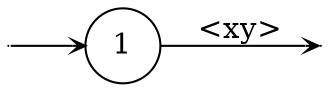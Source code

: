 digraph
{
  vcsn_context = "letterset<char_letters(a)>, expressionset<letterset<char_letters(xyz)>, b>"
  rankdir = LR
  edge [arrowhead = vee, arrowsize = .6]
  {
    node [shape = point, width = 0]
    I1
    F1
  }
  {
    node [shape = circle, style = rounded, width = 0.5]
    1
  }
  I1 -> 1
  1 -> F1 [label = "<xy>"]
}
